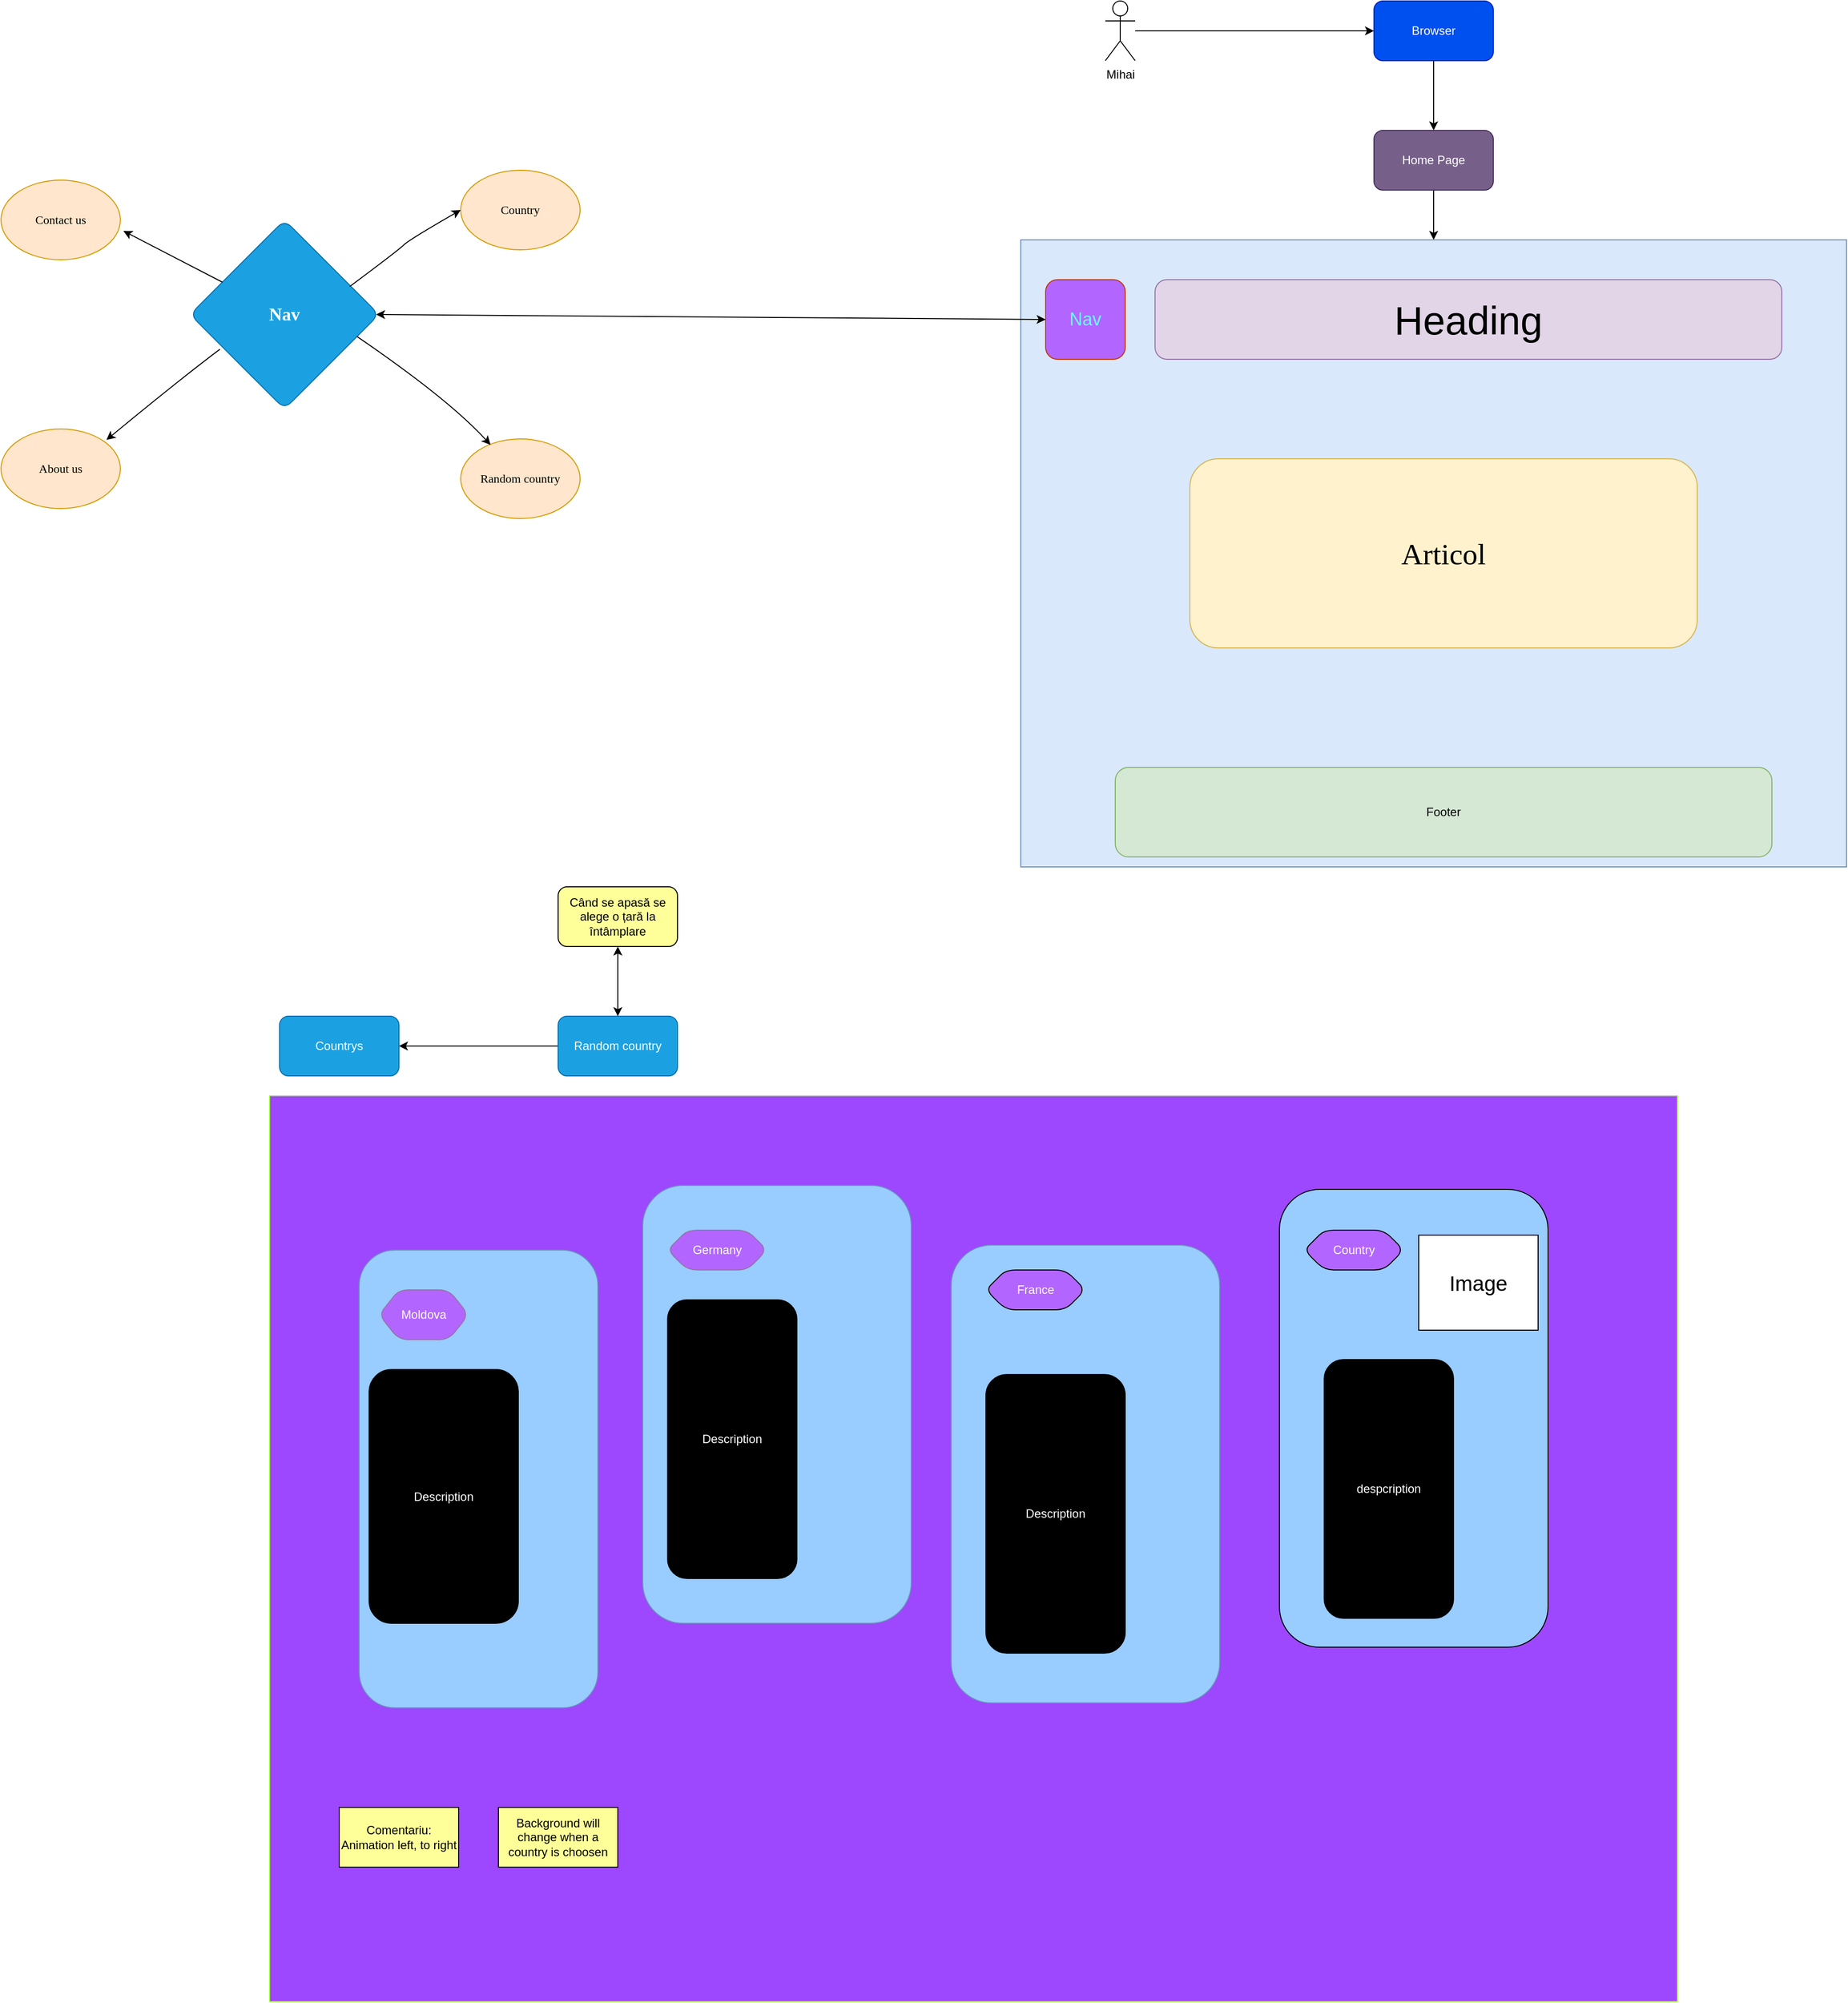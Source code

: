 <mxfile version="15.3.5" type="github">
  <diagram id="b1_00yB5uApa2LcKgeh4" name="Home page">
    <mxGraphModel dx="4455" dy="1560" grid="1" gridSize="10" guides="1" tooltips="1" connect="1" arrows="1" fold="1" page="1" pageScale="1" pageWidth="850" pageHeight="1100" math="0" shadow="0">
      <root>
        <mxCell id="0" />
        <mxCell id="1" parent="0" />
        <mxCell id="9qxW6SAQw-OEDm3y2XXn-19" value="" style="rounded=0;whiteSpace=wrap;html=1;fillColor=#9D47FF;strokeColor=#99FF33;" parent="1" vertex="1">
          <mxGeometry x="-870" y="1180" width="1415" height="910" as="geometry" />
        </mxCell>
        <mxCell id="4E_jJfNS61fkHT7GmWl9-1" style="edgeStyle=orthogonalEdgeStyle;curved=0;rounded=1;sketch=0;orthogonalLoop=1;jettySize=auto;html=1;" parent="1" source="4E_jJfNS61fkHT7GmWl9-2" target="4E_jJfNS61fkHT7GmWl9-4" edge="1">
          <mxGeometry relative="1" as="geometry" />
        </mxCell>
        <mxCell id="4E_jJfNS61fkHT7GmWl9-2" value="Mihai" style="shape=umlActor;verticalLabelPosition=bottom;verticalAlign=top;html=1;outlineConnect=0;" parent="1" vertex="1">
          <mxGeometry x="-30" y="80" width="30" height="60" as="geometry" />
        </mxCell>
        <mxCell id="4E_jJfNS61fkHT7GmWl9-3" style="edgeStyle=orthogonalEdgeStyle;curved=0;rounded=1;sketch=0;orthogonalLoop=1;jettySize=auto;html=1;exitX=0.5;exitY=1;exitDx=0;exitDy=0;" parent="1" source="4E_jJfNS61fkHT7GmWl9-4" target="4E_jJfNS61fkHT7GmWl9-9" edge="1">
          <mxGeometry relative="1" as="geometry" />
        </mxCell>
        <mxCell id="4E_jJfNS61fkHT7GmWl9-4" value="Browser" style="rounded=1;whiteSpace=wrap;html=1;sketch=0;fillColor=#0050ef;strokeColor=#001DBC;fontColor=#ffffff;" parent="1" vertex="1">
          <mxGeometry x="240" y="80" width="120" height="60" as="geometry" />
        </mxCell>
        <mxCell id="eIElJq9YTfqZ1it8b-7e-12" style="edgeStyle=orthogonalEdgeStyle;rounded=0;orthogonalLoop=1;jettySize=auto;html=1;entryX=0.5;entryY=0;entryDx=0;entryDy=0;fontColor=#66FFFF;" parent="1" source="4E_jJfNS61fkHT7GmWl9-9" target="eIElJq9YTfqZ1it8b-7e-3" edge="1">
          <mxGeometry relative="1" as="geometry" />
        </mxCell>
        <mxCell id="4E_jJfNS61fkHT7GmWl9-9" value="Home Page" style="rounded=1;whiteSpace=wrap;html=1;sketch=0;fillColor=#76608a;strokeColor=#432D57;fontColor=#ffffff;" parent="1" vertex="1">
          <mxGeometry x="240" y="210" width="120" height="60" as="geometry" />
        </mxCell>
        <mxCell id="4E_jJfNS61fkHT7GmWl9-14" value="Countrys" style="rounded=1;whiteSpace=wrap;html=1;sketch=0;fillColor=#1ba1e2;strokeColor=#006EAF;fontColor=#ffffff;" parent="1" vertex="1">
          <mxGeometry x="-860" y="1100" width="120" height="60" as="geometry" />
        </mxCell>
        <mxCell id="eIElJq9YTfqZ1it8b-7e-2" style="edgeStyle=orthogonalEdgeStyle;rounded=0;orthogonalLoop=1;jettySize=auto;html=1;fontColor=#FFFFFF;entryX=1;entryY=0.5;entryDx=0;entryDy=0;" parent="1" source="4E_jJfNS61fkHT7GmWl9-15" target="4E_jJfNS61fkHT7GmWl9-14" edge="1">
          <mxGeometry relative="1" as="geometry">
            <mxPoint x="-425" y="1122.857" as="targetPoint" />
            <Array as="points">
              <mxPoint x="-610" y="1130" />
              <mxPoint x="-610" y="1130" />
            </Array>
          </mxGeometry>
        </mxCell>
        <mxCell id="4E_jJfNS61fkHT7GmWl9-15" value="Random country" style="rounded=1;whiteSpace=wrap;html=1;sketch=0;fillColor=#1ba1e2;strokeColor=#006EAF;fontColor=#ffffff;" parent="1" vertex="1">
          <mxGeometry x="-580" y="1100" width="120" height="60" as="geometry" />
        </mxCell>
        <mxCell id="9qxW6SAQw-OEDm3y2XXn-1" value="" style="rounded=1;whiteSpace=wrap;html=1;sketch=0;rotation=-90;fillColor=#99CCFF;strokeColor=#6c8ebf;" parent="1" vertex="1">
          <mxGeometry x="-890" y="1445" width="460" height="240" as="geometry" />
        </mxCell>
        <mxCell id="9qxW6SAQw-OEDm3y2XXn-2" value="" style="rounded=1;whiteSpace=wrap;html=1;sketch=0;rotation=90;fillColor=#99CCFF;strokeColor=#6c8ebf;" parent="1" vertex="1">
          <mxGeometry x="-580" y="1355" width="440" height="270" as="geometry" />
        </mxCell>
        <mxCell id="9qxW6SAQw-OEDm3y2XXn-3" value="Comentariu: Animation left, to right" style="rounded=0;whiteSpace=wrap;html=1;sketch=0;fillColor=#FFFF99;" parent="1" vertex="1">
          <mxGeometry x="-800" y="1895" width="120" height="60" as="geometry" />
        </mxCell>
        <mxCell id="9qxW6SAQw-OEDm3y2XXn-4" value="Moldova" style="shape=hexagon;perimeter=hexagonPerimeter2;whiteSpace=wrap;html=1;fixedSize=1;rounded=1;sketch=0;fillColor=#B266FF;strokeColor=#9673a6;fontColor=#FFFFFF;" parent="1" vertex="1">
          <mxGeometry x="-760" y="1375" width="90" height="50" as="geometry" />
        </mxCell>
        <mxCell id="9qxW6SAQw-OEDm3y2XXn-5" value="Germany" style="shape=hexagon;perimeter=hexagonPerimeter2;whiteSpace=wrap;html=1;fixedSize=1;rounded=1;sketch=0;fillColor=#B266FF;strokeColor=#9673a6;fontColor=#FFFFFF;" parent="1" vertex="1">
          <mxGeometry x="-470" y="1315" width="100" height="40" as="geometry" />
        </mxCell>
        <mxCell id="9qxW6SAQw-OEDm3y2XXn-6" value="Description" style="rounded=1;whiteSpace=wrap;html=1;sketch=0;fontColor=#FFFFFF;fillColor=#000000;" parent="1" vertex="1">
          <mxGeometry x="-470" y="1385" width="130" height="280" as="geometry" />
        </mxCell>
        <mxCell id="9qxW6SAQw-OEDm3y2XXn-8" value="" style="rounded=1;whiteSpace=wrap;html=1;sketch=0;rotation=90;fillColor=#99CCFF;strokeColor=#6c8ebf;" parent="1" vertex="1">
          <mxGeometry x="-280" y="1425" width="460" height="270" as="geometry" />
        </mxCell>
        <mxCell id="9qxW6SAQw-OEDm3y2XXn-9" value="France" style="shape=hexagon;perimeter=hexagonPerimeter2;whiteSpace=wrap;html=1;fixedSize=1;rounded=1;sketch=0;fillColor=#B266FF;fontColor=#FFFFFF;" parent="1" vertex="1">
          <mxGeometry x="-150" y="1355" width="100" height="40" as="geometry" />
        </mxCell>
        <mxCell id="9qxW6SAQw-OEDm3y2XXn-10" value="Description" style="rounded=1;whiteSpace=wrap;html=1;sketch=0;fillColor=#000000;fontColor=#FFFFFF;" parent="1" vertex="1">
          <mxGeometry x="-150" y="1460" width="140" height="280" as="geometry" />
        </mxCell>
        <mxCell id="9qxW6SAQw-OEDm3y2XXn-11" value="" style="shape=image;imageAspect=0;aspect=fixed;verticalLabelPosition=bottom;verticalAlign=top;rounded=0;sketch=0;image=https://i.redd.it/42k3is7jc9201.png;" parent="1" vertex="1">
          <mxGeometry x="-650" y="1364.5" width="92.07" height="71" as="geometry" />
        </mxCell>
        <mxCell id="9qxW6SAQw-OEDm3y2XXn-12" value="Description" style="rounded=1;whiteSpace=wrap;html=1;sketch=0;shadow=0;glass=0;fillColor=#000000;fontColor=#FFFFFF;" parent="1" vertex="1">
          <mxGeometry x="-770" y="1455" width="150" height="255" as="geometry" />
        </mxCell>
        <mxCell id="9qxW6SAQw-OEDm3y2XXn-13" value="" style="shape=image;imageAspect=0;aspect=fixed;verticalLabelPosition=bottom;verticalAlign=top;rounded=0;sketch=0;image=https://image.spreadshirtmedia.net/image-server/v1/compositions/T15A10PA13PT1X1Y1D120970555FS1363/views/1,width=650,height=650,appearanceId=10/its-a-german-nationball-aka-countryball-or-polandball-with-beer-uend-bratwurst.jpg;" parent="1" vertex="1">
          <mxGeometry x="-330" y="1290" width="90" height="90" as="geometry" />
        </mxCell>
        <mxCell id="9qxW6SAQw-OEDm3y2XXn-14" value="" style="shape=image;imageAspect=0;aspect=fixed;verticalLabelPosition=bottom;verticalAlign=top;rounded=0;sketch=0;image=https://www.kindpng.com/picc/m/707-7075287_france-png-countryball-france-transparent-png.png;" parent="1" vertex="1">
          <mxGeometry x="-40" y="1369" width="111.01" height="76" as="geometry" />
        </mxCell>
        <mxCell id="9qxW6SAQw-OEDm3y2XXn-15" value="" style="rounded=1;whiteSpace=wrap;html=1;sketch=0;rotation=90;fillColor=#99CCFF;" parent="1" vertex="1">
          <mxGeometry x="50" y="1369" width="460" height="270" as="geometry" />
        </mxCell>
        <mxCell id="9qxW6SAQw-OEDm3y2XXn-16" value="Country" style="shape=hexagon;perimeter=hexagonPerimeter2;whiteSpace=wrap;html=1;fixedSize=1;rounded=1;sketch=0;fontColor=#FFFFFF;fillColor=#B266FF;" parent="1" vertex="1">
          <mxGeometry x="170" y="1315" width="100" height="40" as="geometry" />
        </mxCell>
        <mxCell id="9qxW6SAQw-OEDm3y2XXn-17" value="Background will change when a country is choosen" style="rounded=0;whiteSpace=wrap;html=1;fillColor=#FFFF99;strokeColor=#000000;" parent="1" vertex="1">
          <mxGeometry x="-640" y="1895" width="120" height="60" as="geometry" />
        </mxCell>
        <mxCell id="9qxW6SAQw-OEDm3y2XXn-18" value="despcription" style="rounded=1;whiteSpace=wrap;html=1;rotation=0;fillColor=#000000;fontColor=#FFFFFF;" parent="1" vertex="1">
          <mxGeometry x="190" y="1445" width="130" height="260" as="geometry" />
        </mxCell>
        <mxCell id="9qxW6SAQw-OEDm3y2XXn-21" value="Când se apasă se alege o țară la întâmplare" style="rounded=1;whiteSpace=wrap;html=1;fillColor=#FFFF99;" parent="1" vertex="1">
          <mxGeometry x="-580" y="970" width="120" height="60" as="geometry" />
        </mxCell>
        <mxCell id="9qxW6SAQw-OEDm3y2XXn-23" value="&lt;font style=&quot;font-size: 21px&quot;&gt;&lt;br&gt;Image&lt;br&gt;&lt;br&gt;&lt;/font&gt;" style="rounded=0;whiteSpace=wrap;html=1;" parent="1" vertex="1">
          <mxGeometry x="285" y="1320" width="120" height="95.5" as="geometry" />
        </mxCell>
        <mxCell id="eIElJq9YTfqZ1it8b-7e-3" value="" style="rounded=0;whiteSpace=wrap;html=1;strokeColor=#6c8ebf;fillColor=#dae8fc;" parent="1" vertex="1">
          <mxGeometry x="-115" y="320" width="830" height="630" as="geometry" />
        </mxCell>
        <mxCell id="eIElJq9YTfqZ1it8b-7e-4" value="&lt;font style=&quot;font-size: 40px&quot;&gt;Heading&lt;/font&gt;" style="rounded=1;whiteSpace=wrap;html=1;strokeColor=#9673a6;fillColor=#e1d5e7;" parent="1" vertex="1">
          <mxGeometry x="20" y="360" width="630" height="80" as="geometry" />
        </mxCell>
        <mxCell id="eIElJq9YTfqZ1it8b-7e-9" value="Footer" style="rounded=1;whiteSpace=wrap;html=1;strokeColor=#82b366;fillColor=#d5e8d4;" parent="1" vertex="1">
          <mxGeometry x="-20" y="850" width="660" height="90" as="geometry" />
        </mxCell>
        <mxCell id="eIElJq9YTfqZ1it8b-7e-11" value="&lt;font style=&quot;font-size: 18px&quot;&gt;Nav&lt;/font&gt;" style="whiteSpace=wrap;html=1;aspect=fixed;rounded=1;fontColor=#66FFFF;strokeColor=#C73500;fillColor=#B266FF;" parent="1" vertex="1">
          <mxGeometry x="-90" y="360" width="80" height="80" as="geometry" />
        </mxCell>
        <mxCell id="eIElJq9YTfqZ1it8b-7e-13" value="" style="endArrow=classic;startArrow=classic;html=1;fontColor=#66FFFF;exitX=0.5;exitY=0;exitDx=0;exitDy=0;entryX=0.5;entryY=1;entryDx=0;entryDy=0;" parent="1" source="4E_jJfNS61fkHT7GmWl9-15" target="9qxW6SAQw-OEDm3y2XXn-21" edge="1">
          <mxGeometry width="50" height="50" relative="1" as="geometry">
            <mxPoint x="-480" y="1070" as="sourcePoint" />
            <mxPoint x="-430" y="1020" as="targetPoint" />
          </mxGeometry>
        </mxCell>
        <mxCell id="eIElJq9YTfqZ1it8b-7e-14" value="&lt;font style=&quot;font-size: 18px&quot;&gt;&lt;b&gt;Nav&lt;/b&gt;&lt;/font&gt;" style="rhombus;whiteSpace=wrap;html=1;rounded=1;fontColor=#ffffff;strokeColor=#006EAF;fillColor=#1ba1e2;fontFamily=Verdana;" parent="1" vertex="1">
          <mxGeometry x="-950" y="300" width="190" height="190" as="geometry" />
        </mxCell>
        <mxCell id="eIElJq9YTfqZ1it8b-7e-15" value="Contact us" style="ellipse;whiteSpace=wrap;html=1;rounded=1;fontFamily=Verdana;fillColor=#ffe6cc;strokeColor=#d79b00;" parent="1" vertex="1">
          <mxGeometry x="-1140" y="260" width="120" height="80" as="geometry" />
        </mxCell>
        <mxCell id="eIElJq9YTfqZ1it8b-7e-16" value="Country" style="ellipse;whiteSpace=wrap;html=1;rounded=1;fontFamily=Verdana;fillColor=#ffe6cc;strokeColor=#d79b00;" parent="1" vertex="1">
          <mxGeometry x="-677.93" y="250" width="120" height="80" as="geometry" />
        </mxCell>
        <mxCell id="eIElJq9YTfqZ1it8b-7e-17" value="About us" style="ellipse;whiteSpace=wrap;html=1;rounded=1;fontFamily=Verdana;fillColor=#ffe6cc;strokeColor=#d79b00;" parent="1" vertex="1">
          <mxGeometry x="-1140" y="510" width="120" height="80" as="geometry" />
        </mxCell>
        <mxCell id="eIElJq9YTfqZ1it8b-7e-18" value="Random country" style="ellipse;whiteSpace=wrap;html=1;rounded=1;fontFamily=Verdana;fillColor=#ffe6cc;strokeColor=#d79b00;" parent="1" vertex="1">
          <mxGeometry x="-677.93" y="520" width="120" height="80" as="geometry" />
        </mxCell>
        <mxCell id="eIElJq9YTfqZ1it8b-7e-19" value="Articol" style="rounded=1;whiteSpace=wrap;html=1;fontFamily=Verdana;fontSize=30;fillColor=#fff2cc;strokeColor=#d6b656;" parent="1" vertex="1">
          <mxGeometry x="55" y="540" width="510" height="190" as="geometry" />
        </mxCell>
        <mxCell id="eIElJq9YTfqZ1it8b-7e-23" value="" style="curved=1;endArrow=classic;html=1;fontFamily=Verdana;fontSize=30;fontColor=#66B2FF;entryX=0;entryY=0.5;entryDx=0;entryDy=0;exitX=0.845;exitY=0.352;exitDx=0;exitDy=0;exitPerimeter=0;" parent="1" source="eIElJq9YTfqZ1it8b-7e-14" target="eIElJq9YTfqZ1it8b-7e-16" edge="1">
          <mxGeometry width="50" height="50" relative="1" as="geometry">
            <mxPoint x="-760" y="450" as="sourcePoint" />
            <mxPoint x="-710" y="400" as="targetPoint" />
            <Array as="points">
              <mxPoint x="-740" y="330" />
              <mxPoint x="-730" y="320" />
            </Array>
          </mxGeometry>
        </mxCell>
        <mxCell id="eIElJq9YTfqZ1it8b-7e-24" value="" style="curved=1;endArrow=classic;html=1;fontFamily=Verdana;fontSize=30;fontColor=#66B2FF;entryX=0.25;entryY=0.075;entryDx=0;entryDy=0;entryPerimeter=0;exitX=0.883;exitY=0.616;exitDx=0;exitDy=0;exitPerimeter=0;" parent="1" source="eIElJq9YTfqZ1it8b-7e-14" target="eIElJq9YTfqZ1it8b-7e-18" edge="1">
          <mxGeometry width="50" height="50" relative="1" as="geometry">
            <mxPoint x="-760" y="450" as="sourcePoint" />
            <mxPoint x="-710" y="400" as="targetPoint" />
            <Array as="points">
              <mxPoint x="-690" y="480" />
            </Array>
          </mxGeometry>
        </mxCell>
        <mxCell id="eIElJq9YTfqZ1it8b-7e-27" value="" style="curved=1;endArrow=classic;html=1;fontFamily=Verdana;fontSize=30;fontColor=#66B2FF;entryX=0.883;entryY=0.138;entryDx=0;entryDy=0;entryPerimeter=0;exitX=0.158;exitY=0.684;exitDx=0;exitDy=0;exitPerimeter=0;" parent="1" source="eIElJq9YTfqZ1it8b-7e-14" target="eIElJq9YTfqZ1it8b-7e-17" edge="1">
          <mxGeometry width="50" height="50" relative="1" as="geometry">
            <mxPoint x="-840" y="450" as="sourcePoint" />
            <mxPoint x="-990" y="510" as="targetPoint" />
            <Array as="points">
              <mxPoint x="-960" y="460" />
            </Array>
          </mxGeometry>
        </mxCell>
        <mxCell id="eIElJq9YTfqZ1it8b-7e-28" value="" style="curved=1;endArrow=classic;html=1;fontFamily=Verdana;fontSize=30;fontColor=#66B2FF;entryX=1.025;entryY=0.638;entryDx=0;entryDy=0;entryPerimeter=0;" parent="1" source="eIElJq9YTfqZ1it8b-7e-14" target="eIElJq9YTfqZ1it8b-7e-15" edge="1">
          <mxGeometry width="50" height="50" relative="1" as="geometry">
            <mxPoint x="-830" y="440" as="sourcePoint" />
            <mxPoint x="-990" y="320" as="targetPoint" />
            <Array as="points">
              <mxPoint x="-980" y="330" />
            </Array>
          </mxGeometry>
        </mxCell>
        <mxCell id="eIElJq9YTfqZ1it8b-7e-29" value="" style="endArrow=classic;startArrow=classic;html=1;fontFamily=Verdana;fontSize=30;fontColor=#66B2FF;entryX=0;entryY=0.5;entryDx=0;entryDy=0;" parent="1" target="eIElJq9YTfqZ1it8b-7e-11" edge="1">
          <mxGeometry width="50" height="50" relative="1" as="geometry">
            <mxPoint x="-763" y="395" as="sourcePoint" />
            <mxPoint x="-280" y="530" as="targetPoint" />
          </mxGeometry>
        </mxCell>
      </root>
    </mxGraphModel>
  </diagram>
</mxfile>
